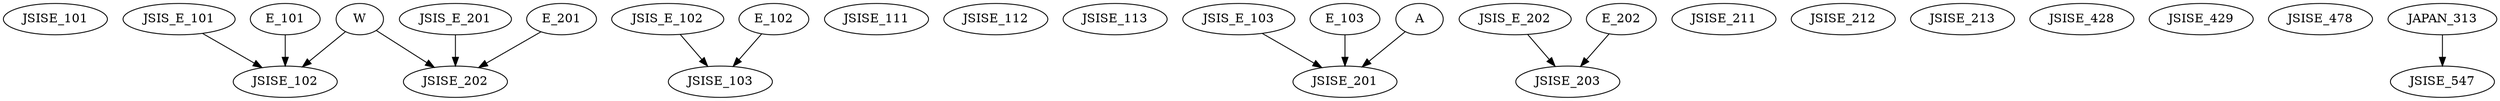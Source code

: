 digraph G {
    JSISE_101;
    edge [color=black];
    JSIS_E_101 -> JSISE_102;
    E_101 -> JSISE_102;
    W -> JSISE_102;
    edge [color=black];
    JSIS_E_102 -> JSISE_103;
    E_102 -> JSISE_103;
    JSISE_111;
    JSISE_112;
    JSISE_113;
    edge [color=black];
    JSIS_E_103 -> JSISE_201;
    E_103 -> JSISE_201;
    A -> JSISE_201;
    edge [color=black];
    JSIS_E_201 -> JSISE_202;
    E_201 -> JSISE_202;
    W -> JSISE_202;
    edge [color=black];
    JSIS_E_202 -> JSISE_203;
    E_202 -> JSISE_203;
    JSISE_211;
    JSISE_212;
    JSISE_213;
    JSISE_428;
    JSISE_429;
    JSISE_478;
    edge [color=black];
    JAPAN_313 -> JSISE_547;
}
